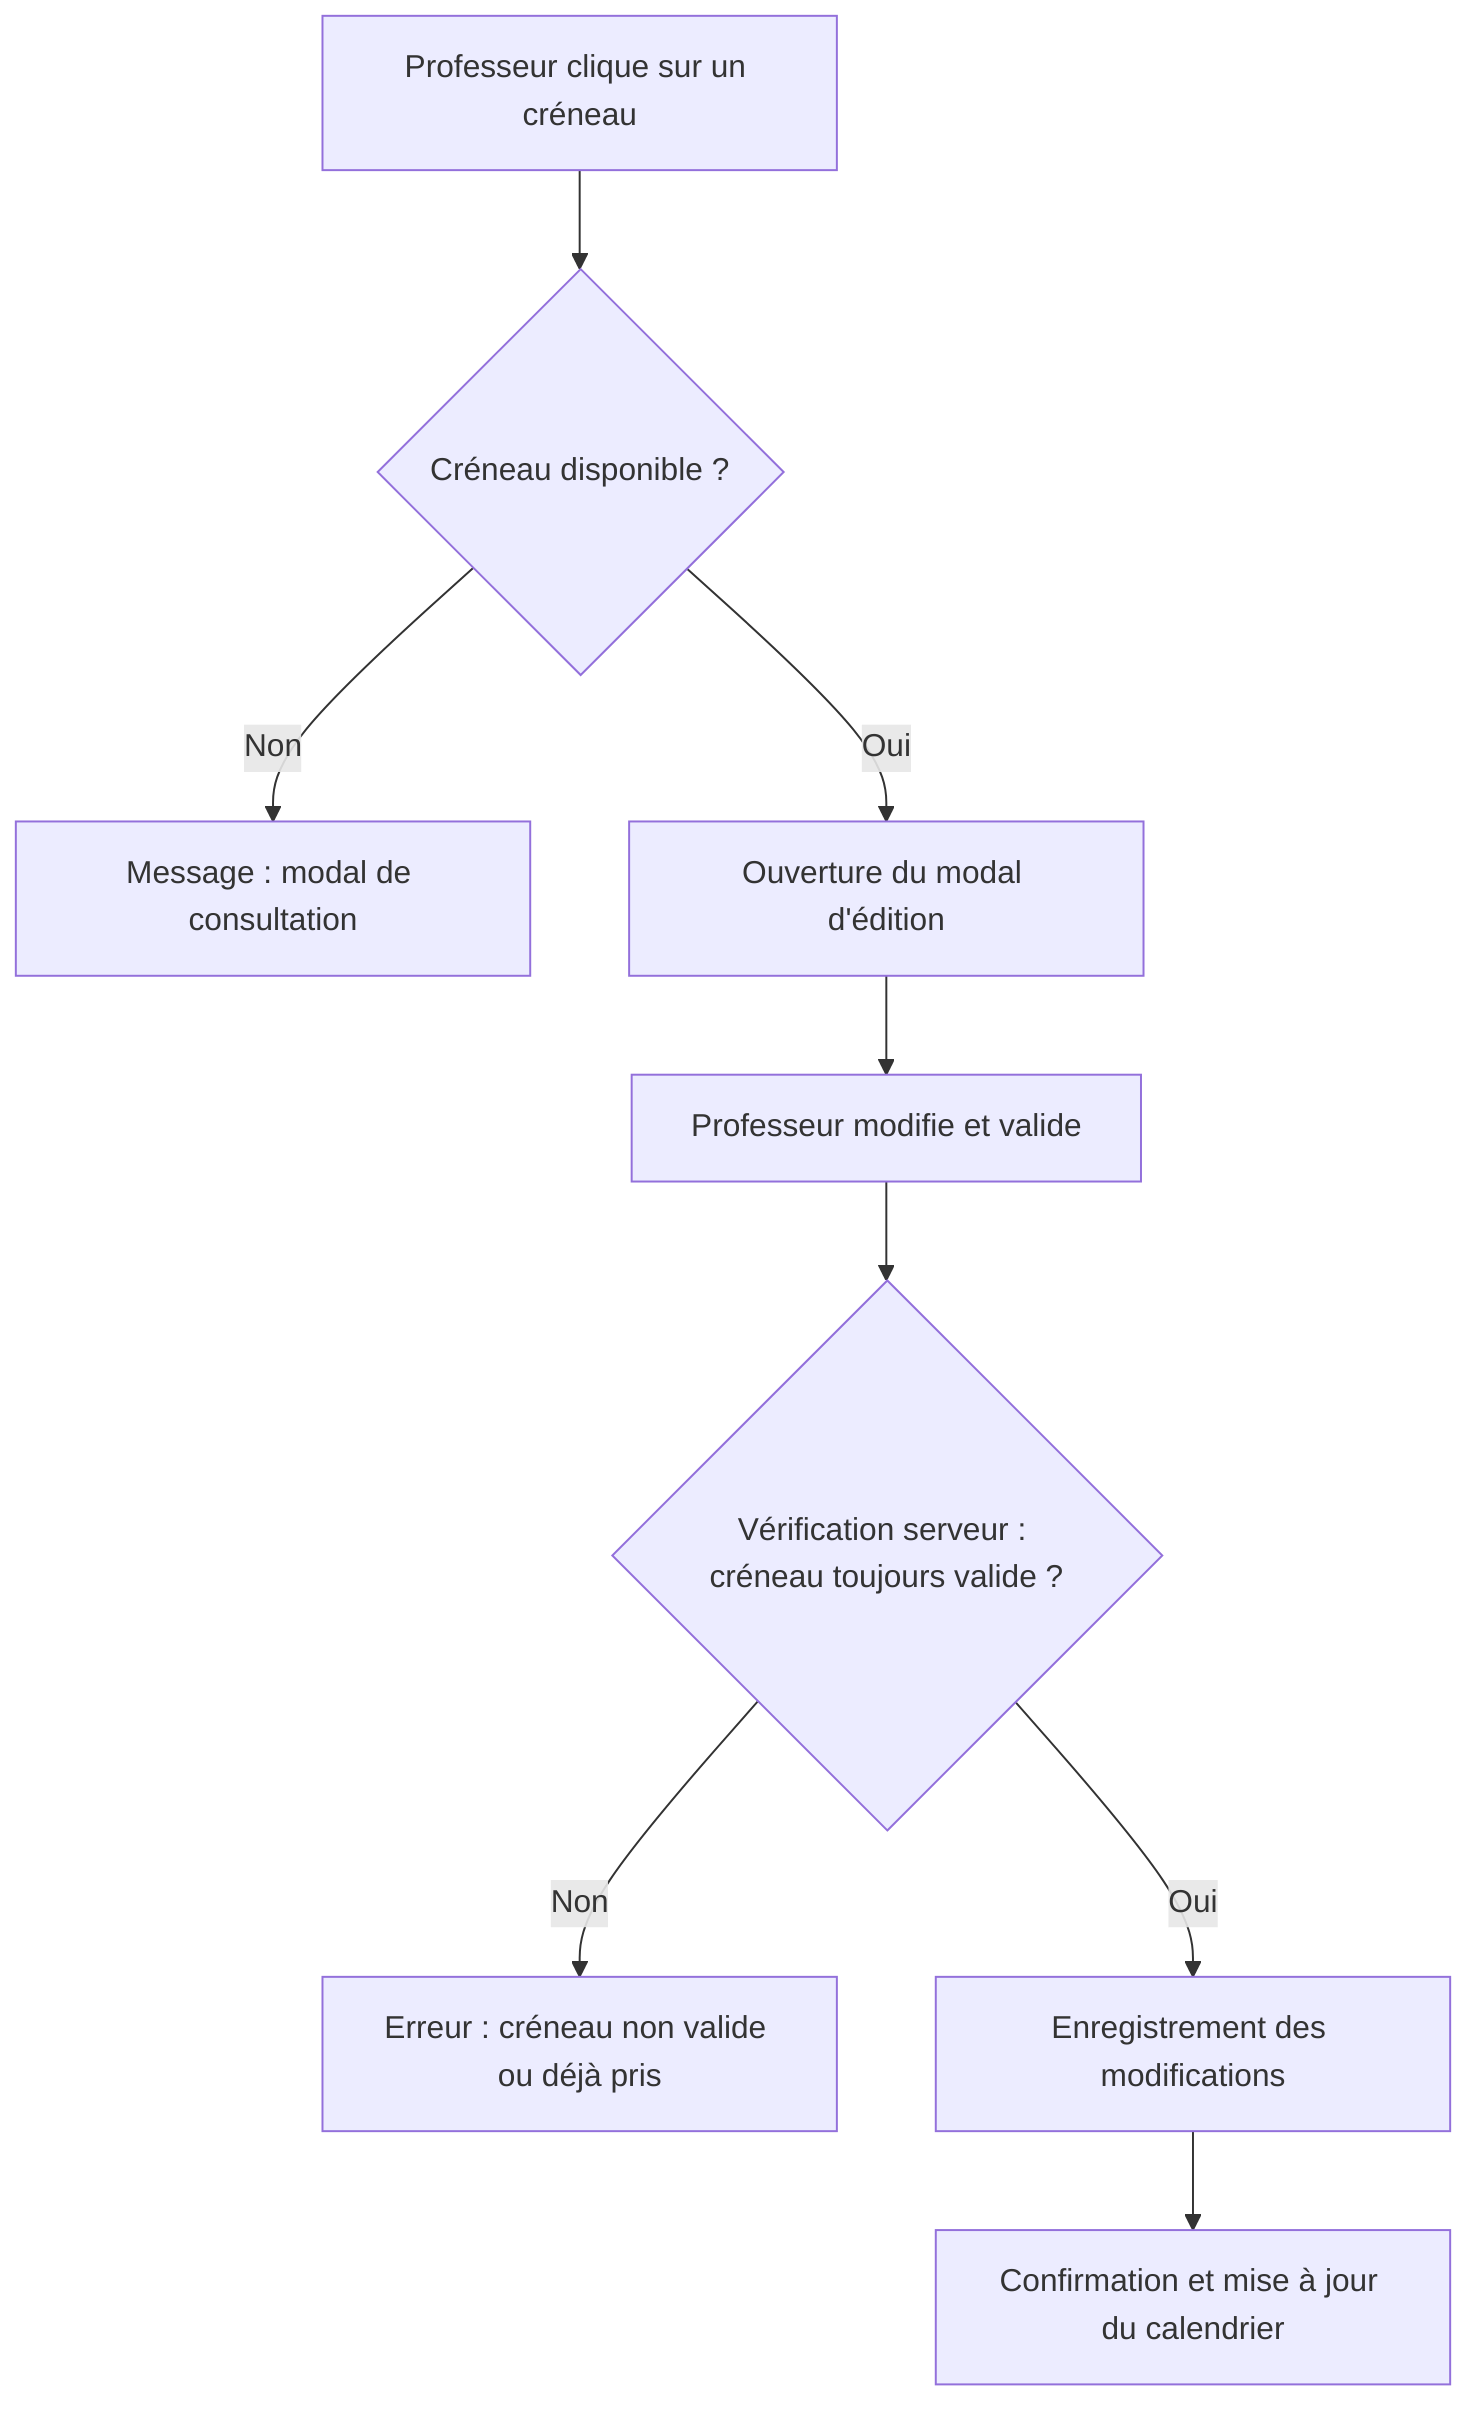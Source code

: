 ---
config:
  theme: mc
---
flowchart TD
    A[Professeur clique sur un créneau ] --> B{Créneau disponible ?}
    B -- Non --> X[Message : modal de consultation]
    B -- Oui --> C[Ouverture du modal d'édition]
    C --> D[Professeur modifie et valide]
    D --> E{Vérification serveur : créneau toujours valide ?}
    E -- Non --> Y[Erreur : créneau non valide ou déjà pris]
    E -- Oui --> F[Enregistrement des modifications]
    F --> G[Confirmation et mise à jour du calendrier]